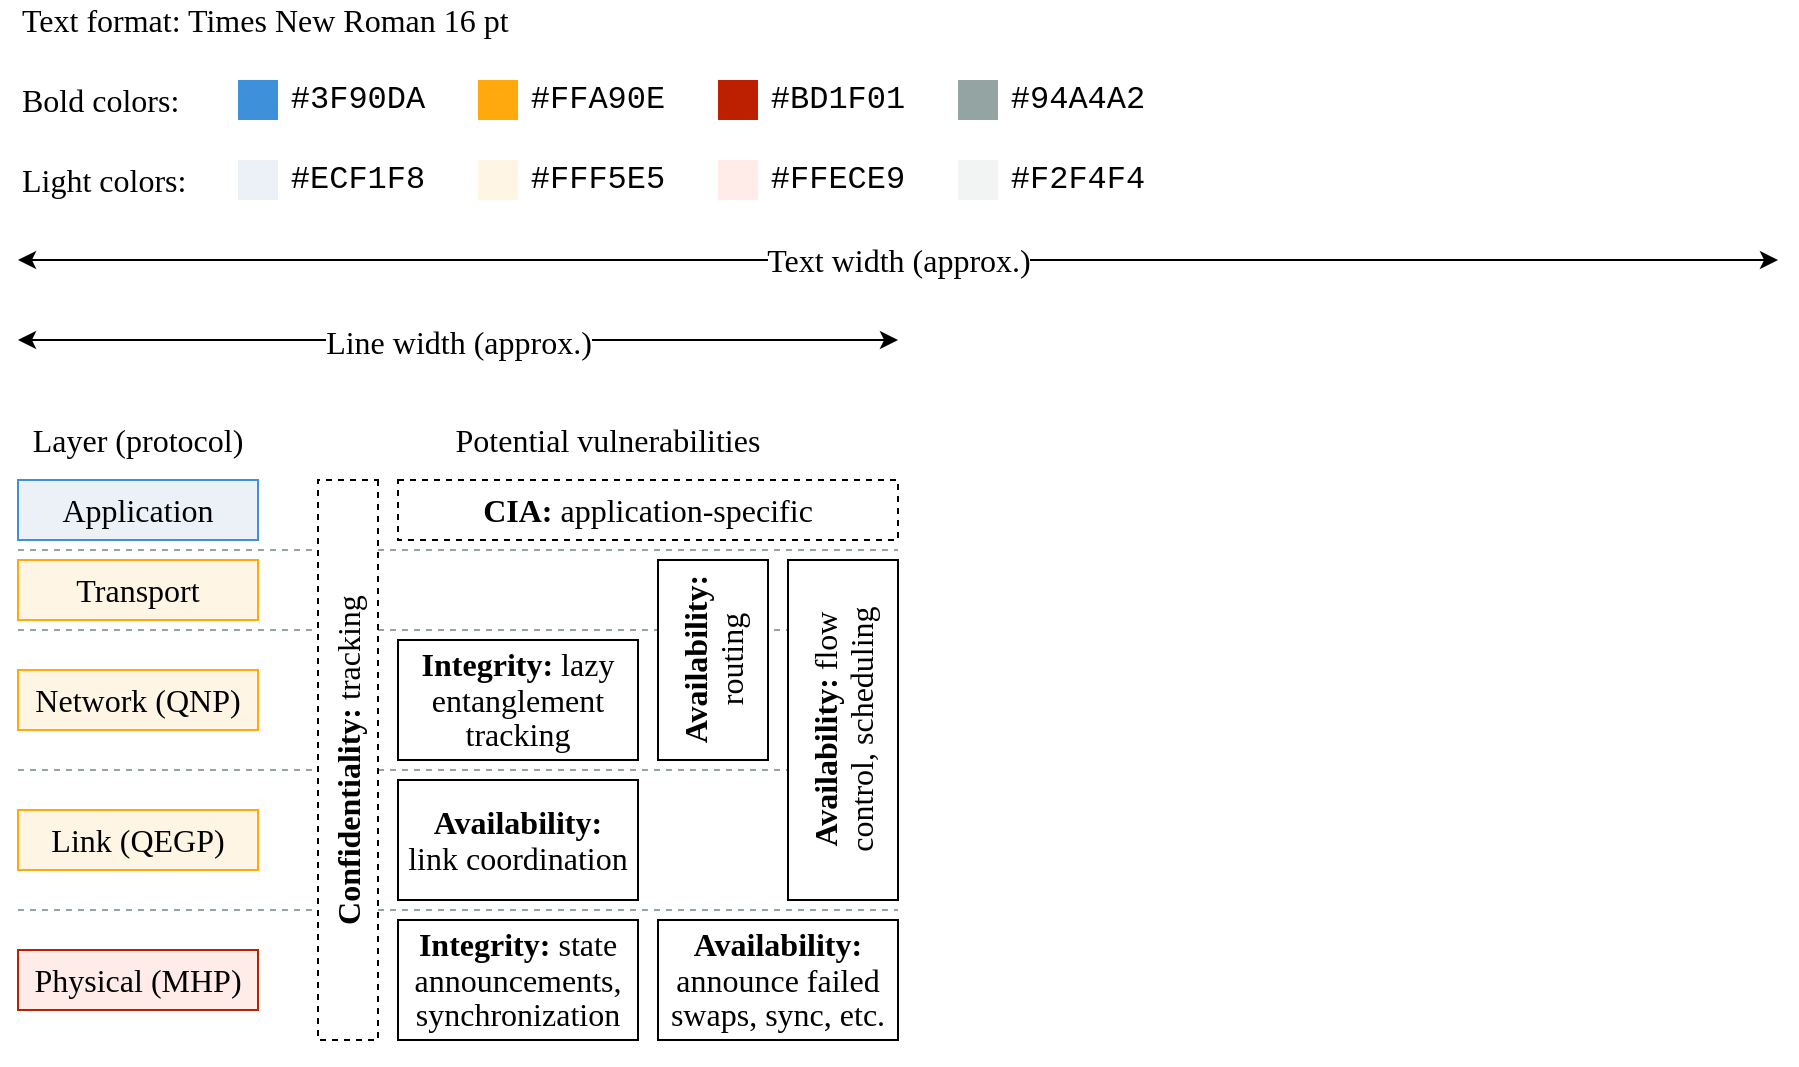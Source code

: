 <mxfile version="20.3.0" type="device"><diagram id="D1HtAhjjhCdzmTIrUNiw" name="Page-1"><mxGraphModel dx="813" dy="499" grid="1" gridSize="10" guides="1" tooltips="1" connect="1" arrows="1" fold="1" page="1" pageScale="1" pageWidth="1100" pageHeight="850" math="0" shadow="0"><root><mxCell id="0"/><mxCell id="1" parent="0"/><mxCell id="xZd3tYYG9ozBilUFx8oP-1" value="" style="endArrow=none;html=1;rounded=0;dashed=1;strokeColor=#94A4A2;" parent="1" edge="1"><mxGeometry width="50" height="50" relative="1" as="geometry"><mxPoint x="120" y="305" as="sourcePoint"/><mxPoint x="560" y="305" as="targetPoint"/></mxGeometry></mxCell><mxCell id="xZd3tYYG9ozBilUFx8oP-2" value="" style="endArrow=none;html=1;rounded=0;dashed=1;strokeColor=#94A4A2;" parent="1" edge="1"><mxGeometry width="50" height="50" relative="1" as="geometry"><mxPoint x="120" y="345" as="sourcePoint"/><mxPoint x="560" y="345" as="targetPoint"/></mxGeometry></mxCell><mxCell id="xZd3tYYG9ozBilUFx8oP-3" value="" style="endArrow=none;html=1;rounded=0;dashed=1;strokeColor=#94A4A2;" parent="1" edge="1"><mxGeometry width="50" height="50" relative="1" as="geometry"><mxPoint x="120" y="415" as="sourcePoint"/><mxPoint x="560" y="415" as="targetPoint"/></mxGeometry></mxCell><mxCell id="xZd3tYYG9ozBilUFx8oP-4" value="" style="endArrow=none;html=1;rounded=0;dashed=1;strokeColor=#94A4A2;" parent="1" edge="1"><mxGeometry width="50" height="50" relative="1" as="geometry"><mxPoint x="120" y="485" as="sourcePoint"/><mxPoint x="560" y="485" as="targetPoint"/></mxGeometry></mxCell><mxCell id="HOQ9eJgj0v2eyHVtLmr2-1" value="" style="endArrow=classic;startArrow=classic;html=1;" parent="1" edge="1"><mxGeometry width="50" height="50" relative="1" as="geometry"><mxPoint x="120" y="160" as="sourcePoint"/><mxPoint x="1000" y="160" as="targetPoint"/></mxGeometry></mxCell><mxCell id="HOQ9eJgj0v2eyHVtLmr2-7" value="Text width (approx.)" style="edgeLabel;html=1;align=center;verticalAlign=middle;resizable=0;points=[];fontSize=16;fontFamily=Times New Roman;" parent="HOQ9eJgj0v2eyHVtLmr2-1" vertex="1" connectable="0"><mxGeometry x="0.509" relative="1" as="geometry"><mxPoint x="-224.17" as="offset"/></mxGeometry></mxCell><mxCell id="HOQ9eJgj0v2eyHVtLmr2-2" value="" style="endArrow=classic;startArrow=classic;html=1;" parent="1" edge="1"><mxGeometry width="50" height="50" relative="1" as="geometry"><mxPoint x="120" y="200" as="sourcePoint"/><mxPoint x="560" y="200.0" as="targetPoint"/></mxGeometry></mxCell><mxCell id="HOQ9eJgj0v2eyHVtLmr2-6" value="Line width (approx.)" style="edgeLabel;html=1;align=center;verticalAlign=middle;resizable=0;points=[];fontSize=16;fontFamily=Times New Roman;spacingLeft=0;" parent="HOQ9eJgj0v2eyHVtLmr2-2" vertex="1" connectable="0"><mxGeometry x="0.038" y="-1" relative="1" as="geometry"><mxPoint x="-8.33" as="offset"/></mxGeometry></mxCell><mxCell id="HOQ9eJgj0v2eyHVtLmr2-10" value="Text format: Times New Roman 16 pt" style="text;html=1;strokeColor=none;fillColor=none;align=left;verticalAlign=middle;whiteSpace=wrap;rounded=0;fontFamily=Times New Roman;fontSize=16;" parent="1" vertex="1"><mxGeometry x="120" y="30" width="280" height="20" as="geometry"/></mxCell><mxCell id="HOQ9eJgj0v2eyHVtLmr2-24" value="Bold colors:" style="text;html=1;strokeColor=none;fillColor=none;align=left;verticalAlign=middle;whiteSpace=wrap;rounded=0;fontFamily=Times New Roman;fontSize=16;" parent="1" vertex="1"><mxGeometry x="120" y="70" width="100" height="20" as="geometry"/></mxCell><mxCell id="HOQ9eJgj0v2eyHVtLmr2-25" value="" style="rounded=0;whiteSpace=wrap;html=1;fontFamily=Times New Roman;fontSize=16;align=center;strokeColor=none;fillColor=#3f90da;" parent="1" vertex="1"><mxGeometry x="230" y="70" width="20" height="20" as="geometry"/></mxCell><mxCell id="HOQ9eJgj0v2eyHVtLmr2-26" value="" style="rounded=0;whiteSpace=wrap;html=1;fontFamily=Times New Roman;fontSize=16;align=center;strokeColor=none;fillColor=#ffa90e;gradientColor=none;" parent="1" vertex="1"><mxGeometry x="350" y="70" width="20" height="20" as="geometry"/></mxCell><mxCell id="HOQ9eJgj0v2eyHVtLmr2-27" value="" style="rounded=0;whiteSpace=wrap;html=1;fontFamily=Times New Roman;fontSize=16;align=center;strokeColor=none;fillColor=#bd1f01;" parent="1" vertex="1"><mxGeometry x="470" y="70" width="20" height="20" as="geometry"/></mxCell><mxCell id="HOQ9eJgj0v2eyHVtLmr2-28" value="" style="rounded=0;whiteSpace=wrap;html=1;fontFamily=Times New Roman;fontSize=16;align=center;strokeColor=none;fillColor=#94a4a2;" parent="1" vertex="1"><mxGeometry x="590" y="70" width="20" height="20" as="geometry"/></mxCell><mxCell id="HOQ9eJgj0v2eyHVtLmr2-29" value="&lt;span style=&quot;text-align: left; font-size: 16px;&quot;&gt;#94A4A2&lt;/span&gt;" style="text;html=1;strokeColor=none;fillColor=none;align=center;verticalAlign=middle;whiteSpace=wrap;rounded=0;fontFamily=Courier New;fontSize=16;" parent="1" vertex="1"><mxGeometry x="610" y="70" width="80" height="20" as="geometry"/></mxCell><mxCell id="HOQ9eJgj0v2eyHVtLmr2-30" value="&lt;span style=&quot;text-align: left; font-size: 16px;&quot;&gt;#BD1F01&lt;/span&gt;" style="text;html=1;strokeColor=none;fillColor=none;align=center;verticalAlign=middle;whiteSpace=wrap;rounded=0;fontFamily=Courier New;fontSize=16;" parent="1" vertex="1"><mxGeometry x="490" y="70" width="80" height="20" as="geometry"/></mxCell><mxCell id="HOQ9eJgj0v2eyHVtLmr2-31" value="&lt;span style=&quot;text-align: left; font-size: 16px;&quot;&gt;#FFA90E&lt;/span&gt;" style="text;html=1;strokeColor=none;fillColor=none;align=center;verticalAlign=middle;whiteSpace=wrap;rounded=0;fontFamily=Courier New;fontSize=16;" parent="1" vertex="1"><mxGeometry x="370" y="70" width="80" height="20" as="geometry"/></mxCell><mxCell id="HOQ9eJgj0v2eyHVtLmr2-32" value="&lt;span style=&quot;text-align: left; font-size: 16px;&quot;&gt;#3F90DA&lt;/span&gt;" style="text;html=1;strokeColor=none;fillColor=none;align=center;verticalAlign=middle;whiteSpace=wrap;rounded=0;fontFamily=Courier New;fontSize=16;" parent="1" vertex="1"><mxGeometry x="250" y="70" width="80" height="20" as="geometry"/></mxCell><mxCell id="HOQ9eJgj0v2eyHVtLmr2-33" value="Light colors:" style="text;html=1;strokeColor=none;fillColor=none;align=left;verticalAlign=middle;whiteSpace=wrap;rounded=0;fontFamily=Times New Roman;fontSize=16;" parent="1" vertex="1"><mxGeometry x="120" y="110" width="100" height="20" as="geometry"/></mxCell><mxCell id="HOQ9eJgj0v2eyHVtLmr2-34" value="" style="rounded=0;whiteSpace=wrap;html=1;fontFamily=Times New Roman;fontSize=16;align=center;strokeColor=none;fillColor=#ecf1f8;" parent="1" vertex="1"><mxGeometry x="230" y="110" width="20" height="20" as="geometry"/></mxCell><mxCell id="HOQ9eJgj0v2eyHVtLmr2-35" value="" style="rounded=0;whiteSpace=wrap;html=1;fontFamily=Times New Roman;fontSize=16;align=center;strokeColor=none;fillColor=#fff5e5;" parent="1" vertex="1"><mxGeometry x="350" y="110" width="20" height="20" as="geometry"/></mxCell><mxCell id="HOQ9eJgj0v2eyHVtLmr2-36" value="" style="rounded=0;whiteSpace=wrap;html=1;fontFamily=Times New Roman;fontSize=16;align=center;strokeColor=none;fillColor=#ffece9;" parent="1" vertex="1"><mxGeometry x="470" y="110" width="20" height="20" as="geometry"/></mxCell><mxCell id="HOQ9eJgj0v2eyHVtLmr2-37" value="" style="rounded=0;whiteSpace=wrap;html=1;fontFamily=Times New Roman;fontSize=16;align=center;strokeColor=none;fillColor=#f2f4f4;" parent="1" vertex="1"><mxGeometry x="590" y="110" width="20" height="20" as="geometry"/></mxCell><mxCell id="HOQ9eJgj0v2eyHVtLmr2-38" value="&lt;span style=&quot;text-align: left; font-size: 16px;&quot;&gt;#&lt;/span&gt;F2F4F4" style="text;html=1;strokeColor=none;fillColor=none;align=center;verticalAlign=middle;whiteSpace=wrap;rounded=0;fontFamily=Courier New;fontSize=16;" parent="1" vertex="1"><mxGeometry x="610" y="110" width="80" height="20" as="geometry"/></mxCell><mxCell id="HOQ9eJgj0v2eyHVtLmr2-39" value="&lt;span style=&quot;text-align: left; font-size: 16px;&quot;&gt;#&lt;/span&gt;FFECE9" style="text;html=1;strokeColor=none;fillColor=none;align=center;verticalAlign=middle;whiteSpace=wrap;rounded=0;fontFamily=Courier New;fontSize=16;" parent="1" vertex="1"><mxGeometry x="490" y="110" width="80" height="20" as="geometry"/></mxCell><mxCell id="HOQ9eJgj0v2eyHVtLmr2-40" value="&lt;span style=&quot;text-align: left; font-size: 16px;&quot;&gt;#&lt;/span&gt;FFF5E5" style="text;html=1;strokeColor=none;fillColor=none;align=center;verticalAlign=middle;whiteSpace=wrap;rounded=0;fontFamily=Courier New;fontSize=16;" parent="1" vertex="1"><mxGeometry x="370" y="110" width="80" height="20" as="geometry"/></mxCell><mxCell id="HOQ9eJgj0v2eyHVtLmr2-41" value="&lt;span style=&quot;text-align: left; font-size: 16px;&quot;&gt;#&lt;/span&gt;ECF1F8" style="text;html=1;strokeColor=none;fillColor=none;align=center;verticalAlign=middle;whiteSpace=wrap;rounded=0;fontFamily=Courier New;fontSize=16;" parent="1" vertex="1"><mxGeometry x="250" y="110" width="80" height="20" as="geometry"/></mxCell><mxCell id="6c6-0y9v4St2ES7oJ6yq-1" value="Application" style="rounded=0;whiteSpace=wrap;html=1;fontFamily=Times New Roman;fontSize=16;align=center;strokeColor=#3F90DA;fillColor=#ECF1F8;" parent="1" vertex="1"><mxGeometry x="120" y="270" width="120" height="30" as="geometry"/></mxCell><mxCell id="6c6-0y9v4St2ES7oJ6yq-3" value="Physical (MHP)" style="rounded=0;whiteSpace=wrap;html=1;fontFamily=Times New Roman;fontSize=16;align=center;strokeColor=#BD1F01;fillColor=#FFECE9;" parent="1" vertex="1"><mxGeometry x="120" y="505" width="120" height="30" as="geometry"/></mxCell><mxCell id="6c6-0y9v4St2ES7oJ6yq-4" value="Transport" style="rounded=0;whiteSpace=wrap;html=1;fontFamily=Times New Roman;fontSize=16;align=center;strokeColor=#FFA90E;fillColor=#FFF5E5;" parent="1" vertex="1"><mxGeometry x="120" y="310" width="120" height="30" as="geometry"/></mxCell><mxCell id="6c6-0y9v4St2ES7oJ6yq-6" value="Network (QNP)" style="rounded=0;whiteSpace=wrap;html=1;fontFamily=Times New Roman;fontSize=16;align=center;strokeColor=#FFA90E;fillColor=#FFF5E5;" parent="1" vertex="1"><mxGeometry x="120" y="365" width="120" height="30" as="geometry"/></mxCell><mxCell id="6c6-0y9v4St2ES7oJ6yq-8" value="Link (QEGP)" style="rounded=0;whiteSpace=wrap;html=1;fontFamily=Times New Roman;fontSize=16;align=center;strokeColor=#FFA90E;fillColor=#FFF5E5;" parent="1" vertex="1"><mxGeometry x="120" y="435" width="120" height="30" as="geometry"/></mxCell><mxCell id="6yp4mtlmneew5895aFsU-4" value="Layer (protocol)" style="text;html=1;strokeColor=none;fillColor=none;align=center;verticalAlign=middle;whiteSpace=wrap;rounded=0;fontFamily=Times New Roman;fontSize=16;spacing=0;" parent="1" vertex="1"><mxGeometry x="120" y="240" width="120" height="20" as="geometry"/></mxCell><mxCell id="6yp4mtlmneew5895aFsU-8" value="&lt;div style=&quot;line-height: 1.1;&quot;&gt;&lt;b&gt;Availability:&lt;/b&gt; announce failed swaps,&amp;nbsp;&lt;span style=&quot;background-color: initial;&quot;&gt;sync, etc.&lt;/span&gt;&lt;/div&gt;" style="rounded=0;whiteSpace=wrap;html=1;fontFamily=Times New Roman;fontSize=16;align=center;" parent="1" vertex="1"><mxGeometry x="440" y="490" width="120" height="60" as="geometry"/></mxCell><mxCell id="6yp4mtlmneew5895aFsU-9" value="Potential vulnerabilities" style="text;html=1;strokeColor=none;fillColor=none;align=center;verticalAlign=middle;whiteSpace=wrap;rounded=0;fontFamily=Times New Roman;fontSize=16;spacing=0;" parent="1" vertex="1"><mxGeometry x="270" y="240" width="290" height="20" as="geometry"/></mxCell><mxCell id="6yp4mtlmneew5895aFsU-10" value="&lt;p style=&quot;line-height: 1.1;&quot;&gt;&lt;b&gt;Availability:&lt;br&gt;&lt;/b&gt;link coordination&lt;/p&gt;" style="rounded=0;whiteSpace=wrap;html=1;fontFamily=Times New Roman;fontSize=16;align=center;" parent="1" vertex="1"><mxGeometry x="310" y="420" width="120" height="60" as="geometry"/></mxCell><mxCell id="6yp4mtlmneew5895aFsU-11" value="&lt;p style=&quot;line-height: 1.1;&quot;&gt;&lt;b&gt;Integrity:&lt;/b&gt;&amp;nbsp;lazy entanglement tracking&lt;/p&gt;" style="rounded=0;whiteSpace=wrap;html=1;fontFamily=Times New Roman;fontSize=16;align=center;" parent="1" vertex="1"><mxGeometry x="310" y="350" width="120" height="60" as="geometry"/></mxCell><mxCell id="6yp4mtlmneew5895aFsU-14" value="&lt;p style=&quot;line-height: 1.1;&quot;&gt;&lt;b&gt;Availability:&lt;br&gt;&lt;/b&gt;routing&lt;/p&gt;" style="rounded=0;whiteSpace=wrap;html=1;fontFamily=Times New Roman;fontSize=16;align=center;direction=south;horizontal=0;" parent="1" vertex="1"><mxGeometry x="440" y="310" width="55" height="100" as="geometry"/></mxCell><mxCell id="6yp4mtlmneew5895aFsU-15" value="&lt;p style=&quot;line-height: 1.1;&quot;&gt;&lt;b&gt;Availability:&lt;/b&gt;&amp;nbsp;flow&lt;br&gt;control, scheduling&lt;/p&gt;" style="rounded=0;whiteSpace=wrap;html=1;fontFamily=Times New Roman;fontSize=16;align=center;direction=south;horizontal=0;" parent="1" vertex="1"><mxGeometry x="505" y="310" width="55" height="170" as="geometry"/></mxCell><mxCell id="6yp4mtlmneew5895aFsU-18" value="&lt;p style=&quot;line-height: 1.1;&quot;&gt;&lt;b&gt;Integrity:&lt;/b&gt;&amp;nbsp;state announcements, synchronization&lt;/p&gt;" style="rounded=0;whiteSpace=wrap;html=1;fontFamily=Times New Roman;fontSize=16;align=center;" parent="1" vertex="1"><mxGeometry x="310" y="490" width="120" height="60" as="geometry"/></mxCell><mxCell id="6yp4mtlmneew5895aFsU-22" value="&lt;b&gt;CIA:&lt;/b&gt;&amp;nbsp;application-specific" style="rounded=0;whiteSpace=wrap;html=1;fontFamily=Times New Roman;fontSize=16;align=center;dashed=1;" parent="1" vertex="1"><mxGeometry x="310" y="270" width="250" height="30" as="geometry"/></mxCell><mxCell id="6yp4mtlmneew5895aFsU-23" value="&lt;b&gt;Confidentiality:&lt;/b&gt;&amp;nbsp;tracking" style="rounded=0;whiteSpace=wrap;html=1;fontFamily=Times New Roman;fontSize=16;align=center;direction=south;horizontal=0;dashed=1;" parent="1" vertex="1"><mxGeometry x="270" y="270" width="30" height="280" as="geometry"/></mxCell></root></mxGraphModel></diagram></mxfile>